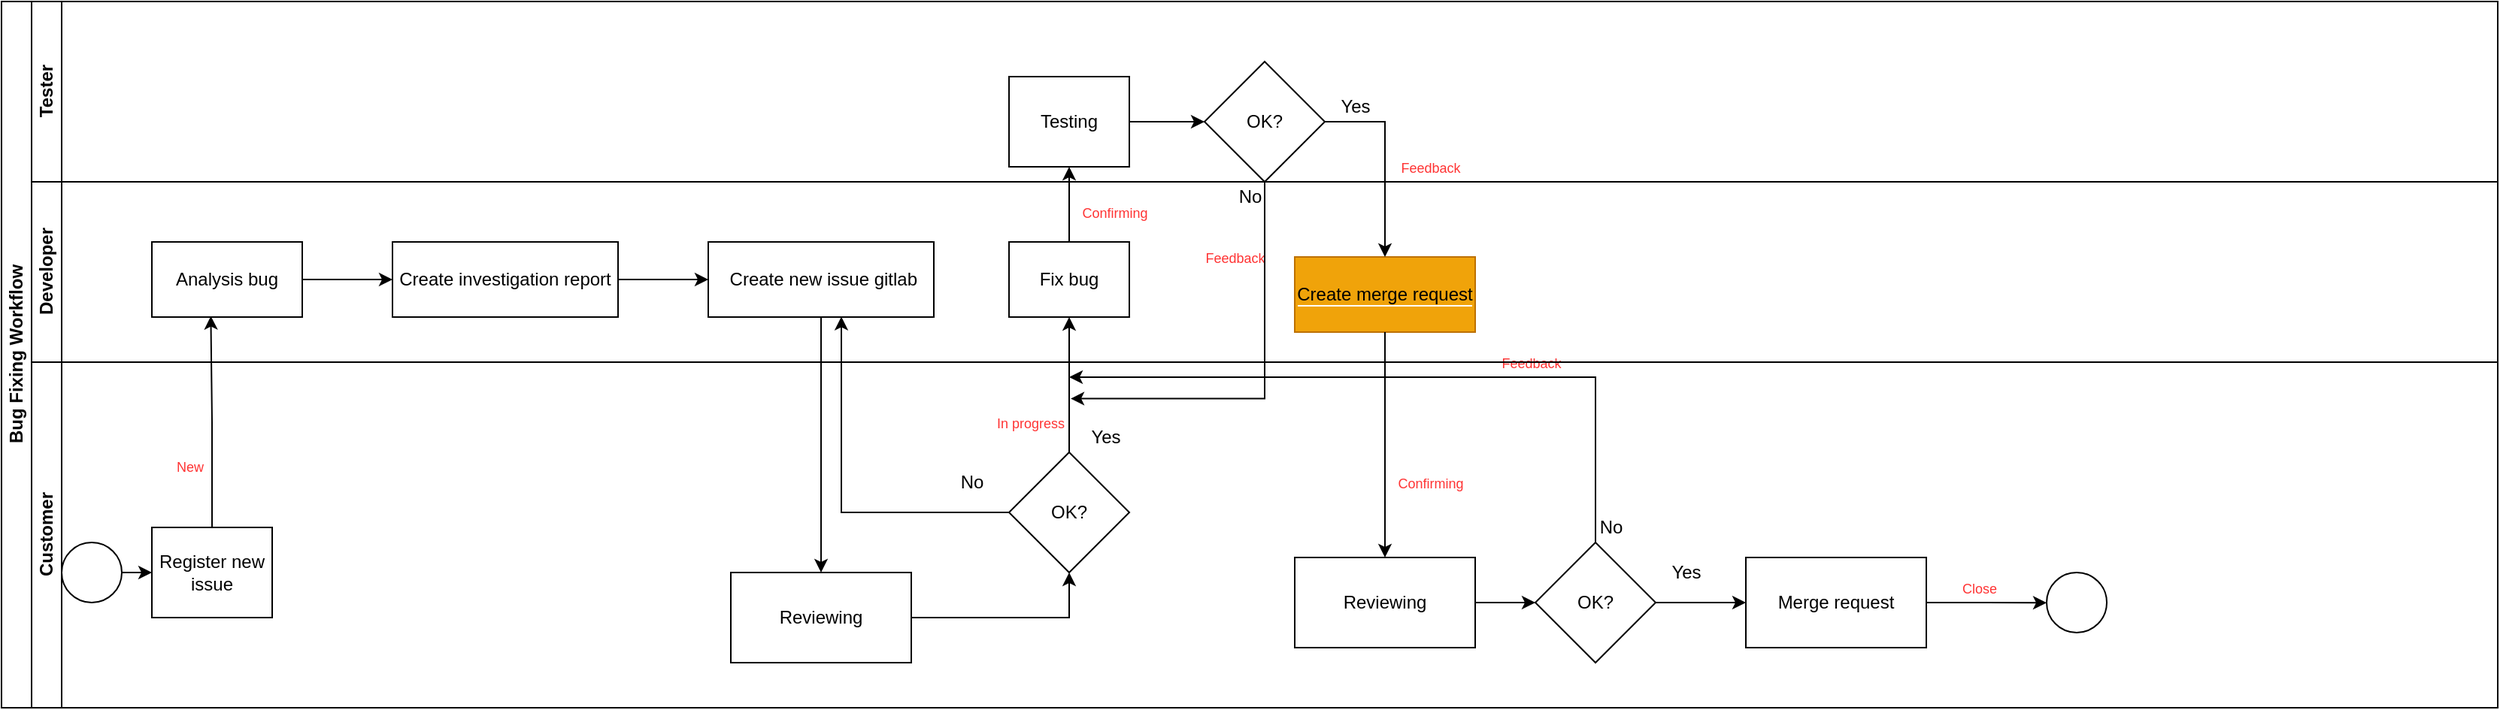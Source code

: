 <mxfile version="14.4.3" type="github">
  <diagram id="prtHgNgQTEPvFCAcTncT" name="Bug fixing workflow">
    <mxGraphModel dx="1185" dy="614" grid="1" gridSize="10" guides="1" tooltips="1" connect="1" arrows="1" fold="1" page="1" pageScale="1" pageWidth="827" pageHeight="1169" math="0" shadow="0">
      <root>
        <mxCell id="0" />
        <mxCell id="1" parent="0" />
        <mxCell id="dNxyNK7c78bLwvsdeMH5-19" value="Bug Fixing Workflow" style="swimlane;html=1;childLayout=stackLayout;resizeParent=1;resizeParentMax=0;horizontal=0;startSize=20;horizontalStack=0;" parent="1" vertex="1">
          <mxGeometry x="110" y="110" width="1660" height="470" as="geometry" />
        </mxCell>
        <mxCell id="dNxyNK7c78bLwvsdeMH5-20" value="Tester" style="swimlane;html=1;startSize=20;horizontal=0;" parent="dNxyNK7c78bLwvsdeMH5-19" vertex="1">
          <mxGeometry x="20" width="1640" height="120" as="geometry" />
        </mxCell>
        <mxCell id="_TshI3vmn3wsHt40VHCj-14" style="edgeStyle=orthogonalEdgeStyle;rounded=0;orthogonalLoop=1;jettySize=auto;html=1;exitX=1;exitY=0.5;exitDx=0;exitDy=0;entryX=0;entryY=0.5;entryDx=0;entryDy=0;" edge="1" parent="dNxyNK7c78bLwvsdeMH5-20" source="_TshI3vmn3wsHt40VHCj-9" target="_TshI3vmn3wsHt40VHCj-13">
          <mxGeometry relative="1" as="geometry" />
        </mxCell>
        <mxCell id="_TshI3vmn3wsHt40VHCj-9" value="Testing" style="rounded=0;whiteSpace=wrap;html=1;fontFamily=Helvetica;fontSize=12;fontColor=#000000;align=center;" vertex="1" parent="dNxyNK7c78bLwvsdeMH5-20">
          <mxGeometry x="650" y="50" width="80" height="60" as="geometry" />
        </mxCell>
        <mxCell id="_TshI3vmn3wsHt40VHCj-13" value="OK?" style="rhombus;whiteSpace=wrap;html=1;" vertex="1" parent="dNxyNK7c78bLwvsdeMH5-20">
          <mxGeometry x="780" y="40" width="80" height="80" as="geometry" />
        </mxCell>
        <mxCell id="_TshI3vmn3wsHt40VHCj-32" value="&lt;font style=&quot;font-size: 9px&quot; color=&quot;#ff3333&quot;&gt;Feedback&lt;/font&gt;" style="text;html=1;align=center;verticalAlign=middle;resizable=0;points=[];autosize=1;" vertex="1" parent="dNxyNK7c78bLwvsdeMH5-20">
          <mxGeometry x="900" y="100" width="60" height="20" as="geometry" />
        </mxCell>
        <mxCell id="_TshI3vmn3wsHt40VHCj-38" style="edgeStyle=orthogonalEdgeStyle;rounded=0;orthogonalLoop=1;jettySize=auto;html=1;exitX=0.5;exitY=0;exitDx=0;exitDy=0;entryX=0.392;entryY=0.987;entryDx=0;entryDy=0;entryPerimeter=0;" edge="1" parent="dNxyNK7c78bLwvsdeMH5-19" source="dNxyNK7c78bLwvsdeMH5-24" target="_TshI3vmn3wsHt40VHCj-39">
          <mxGeometry relative="1" as="geometry">
            <mxPoint x="90" y="200" as="targetPoint" />
          </mxGeometry>
        </mxCell>
        <mxCell id="dNxyNK7c78bLwvsdeMH5-21" value="Developer" style="swimlane;html=1;startSize=20;horizontal=0;labelBackgroundColor=#ffffff;" parent="dNxyNK7c78bLwvsdeMH5-19" vertex="1">
          <mxGeometry x="20" y="120" width="1640" height="120" as="geometry" />
        </mxCell>
        <mxCell id="dNxyNK7c78bLwvsdeMH5-26" value="&amp;nbsp;Create new issue gitlab" style="rounded=0;whiteSpace=wrap;html=1;fontFamily=Helvetica;fontSize=12;fontColor=#000000;align=center;" parent="dNxyNK7c78bLwvsdeMH5-21" vertex="1">
          <mxGeometry x="450" y="40" width="150" height="50" as="geometry" />
        </mxCell>
        <mxCell id="_TshI3vmn3wsHt40VHCj-7" value="Fix bug" style="rounded=0;whiteSpace=wrap;html=1;fontFamily=Helvetica;fontSize=12;fontColor=#000000;align=center;" vertex="1" parent="dNxyNK7c78bLwvsdeMH5-21">
          <mxGeometry x="650" y="40" width="80" height="50" as="geometry" />
        </mxCell>
        <mxCell id="_TshI3vmn3wsHt40VHCj-34" value="&lt;font style=&quot;font-size: 9px&quot; color=&quot;#ff3333&quot;&gt;Feedback&lt;/font&gt;" style="text;html=1;align=center;verticalAlign=middle;resizable=0;points=[];autosize=1;" vertex="1" parent="dNxyNK7c78bLwvsdeMH5-21">
          <mxGeometry x="967" y="110" width="60" height="20" as="geometry" />
        </mxCell>
        <mxCell id="_TshI3vmn3wsHt40VHCj-57" style="edgeStyle=orthogonalEdgeStyle;rounded=0;orthogonalLoop=1;jettySize=auto;html=1;exitX=1;exitY=0.5;exitDx=0;exitDy=0;entryX=0;entryY=0.5;entryDx=0;entryDy=0;fontColor=#000000;" edge="1" parent="dNxyNK7c78bLwvsdeMH5-21" source="_TshI3vmn3wsHt40VHCj-39" target="_TshI3vmn3wsHt40VHCj-56">
          <mxGeometry relative="1" as="geometry" />
        </mxCell>
        <mxCell id="_TshI3vmn3wsHt40VHCj-39" value="Analysis bug" style="rounded=0;whiteSpace=wrap;html=1;fontFamily=Helvetica;fontSize=12;fontColor=#000000;align=center;" vertex="1" parent="dNxyNK7c78bLwvsdeMH5-21">
          <mxGeometry x="80" y="40" width="100" height="50" as="geometry" />
        </mxCell>
        <mxCell id="_TshI3vmn3wsHt40VHCj-43" value="&lt;font color=&quot;#000000&quot; style=&quot;background-color: rgb(240 , 163 , 10)&quot;&gt;Create merge request&lt;/font&gt;" style="rounded=0;whiteSpace=wrap;html=1;labelBackgroundColor=#ffffff;fontColor=#FF8000;fillColor=#F0A30A;strokeColor=#BD7000;" vertex="1" parent="dNxyNK7c78bLwvsdeMH5-21">
          <mxGeometry x="840" y="50" width="120" height="50" as="geometry" />
        </mxCell>
        <mxCell id="_TshI3vmn3wsHt40VHCj-48" value="&lt;font style=&quot;font-size: 9px&quot; color=&quot;#ff3333&quot;&gt;Feedback&lt;/font&gt;" style="text;html=1;align=center;verticalAlign=middle;resizable=0;points=[];autosize=1;" vertex="1" parent="dNxyNK7c78bLwvsdeMH5-21">
          <mxGeometry x="770" y="40" width="60" height="20" as="geometry" />
        </mxCell>
        <mxCell id="_TshI3vmn3wsHt40VHCj-31" value="&lt;font style=&quot;font-size: 9px&quot; color=&quot;#ff3333&quot;&gt;Confirming&lt;/font&gt;" style="text;html=1;align=center;verticalAlign=middle;resizable=0;points=[];autosize=1;" vertex="1" parent="dNxyNK7c78bLwvsdeMH5-21">
          <mxGeometry x="690" y="10" width="60" height="20" as="geometry" />
        </mxCell>
        <mxCell id="_TshI3vmn3wsHt40VHCj-59" style="edgeStyle=orthogonalEdgeStyle;rounded=0;orthogonalLoop=1;jettySize=auto;html=1;exitX=1;exitY=0.5;exitDx=0;exitDy=0;fontColor=#000000;" edge="1" parent="dNxyNK7c78bLwvsdeMH5-21" source="_TshI3vmn3wsHt40VHCj-56" target="dNxyNK7c78bLwvsdeMH5-26">
          <mxGeometry relative="1" as="geometry" />
        </mxCell>
        <mxCell id="_TshI3vmn3wsHt40VHCj-56" value="Create investigation report" style="rounded=0;whiteSpace=wrap;html=1;fontFamily=Helvetica;fontSize=12;fontColor=#000000;align=center;" vertex="1" parent="dNxyNK7c78bLwvsdeMH5-21">
          <mxGeometry x="240" y="40" width="150" height="50" as="geometry" />
        </mxCell>
        <mxCell id="dNxyNK7c78bLwvsdeMH5-22" value="Customer" style="swimlane;html=1;startSize=20;horizontal=0;" parent="dNxyNK7c78bLwvsdeMH5-19" vertex="1">
          <mxGeometry x="20" y="240" width="1640" height="230" as="geometry" />
        </mxCell>
        <mxCell id="_TshI3vmn3wsHt40VHCj-62" style="edgeStyle=orthogonalEdgeStyle;rounded=0;orthogonalLoop=1;jettySize=auto;html=1;exitX=1;exitY=0.5;exitDx=0;exitDy=0;entryX=0.5;entryY=1;entryDx=0;entryDy=0;fontColor=#000000;" edge="1" parent="dNxyNK7c78bLwvsdeMH5-22" source="dNxyNK7c78bLwvsdeMH5-34" target="_TshI3vmn3wsHt40VHCj-2">
          <mxGeometry relative="1" as="geometry" />
        </mxCell>
        <mxCell id="dNxyNK7c78bLwvsdeMH5-34" value="Reviewing" style="rounded=0;whiteSpace=wrap;html=1;fontFamily=Helvetica;fontSize=12;fontColor=#000000;align=center;" parent="dNxyNK7c78bLwvsdeMH5-22" vertex="1">
          <mxGeometry x="465" y="140" width="120" height="60" as="geometry" />
        </mxCell>
        <mxCell id="_TshI3vmn3wsHt40VHCj-2" value="OK?" style="rhombus;whiteSpace=wrap;html=1;" vertex="1" parent="dNxyNK7c78bLwvsdeMH5-22">
          <mxGeometry x="650" y="60" width="80" height="80" as="geometry" />
        </mxCell>
        <mxCell id="_TshI3vmn3wsHt40VHCj-5" value="Yes" style="text;html=1;align=center;verticalAlign=middle;resizable=0;points=[];autosize=1;" vertex="1" parent="dNxyNK7c78bLwvsdeMH5-22">
          <mxGeometry x="694" y="40" width="40" height="20" as="geometry" />
        </mxCell>
        <mxCell id="_TshI3vmn3wsHt40VHCj-6" value="No" style="text;html=1;align=center;verticalAlign=middle;resizable=0;points=[];autosize=1;" vertex="1" parent="dNxyNK7c78bLwvsdeMH5-22">
          <mxGeometry x="610" y="70" width="30" height="20" as="geometry" />
        </mxCell>
        <mxCell id="_TshI3vmn3wsHt40VHCj-20" style="edgeStyle=orthogonalEdgeStyle;rounded=0;orthogonalLoop=1;jettySize=auto;html=1;exitX=1;exitY=0.5;exitDx=0;exitDy=0;entryX=0;entryY=0.5;entryDx=0;entryDy=0;" edge="1" parent="dNxyNK7c78bLwvsdeMH5-22" source="_TshI3vmn3wsHt40VHCj-18" target="_TshI3vmn3wsHt40VHCj-19">
          <mxGeometry relative="1" as="geometry" />
        </mxCell>
        <mxCell id="_TshI3vmn3wsHt40VHCj-18" value="Reviewing" style="rounded=0;whiteSpace=wrap;html=1;fontFamily=Helvetica;fontSize=12;fontColor=#000000;align=center;" vertex="1" parent="dNxyNK7c78bLwvsdeMH5-22">
          <mxGeometry x="840" y="130" width="120" height="60" as="geometry" />
        </mxCell>
        <mxCell id="_TshI3vmn3wsHt40VHCj-50" style="edgeStyle=orthogonalEdgeStyle;rounded=0;orthogonalLoop=1;jettySize=auto;html=1;exitX=1;exitY=0.5;exitDx=0;exitDy=0;entryX=0;entryY=0.5;entryDx=0;entryDy=0;" edge="1" parent="dNxyNK7c78bLwvsdeMH5-22" source="_TshI3vmn3wsHt40VHCj-19" target="_TshI3vmn3wsHt40VHCj-49">
          <mxGeometry relative="1" as="geometry" />
        </mxCell>
        <mxCell id="_TshI3vmn3wsHt40VHCj-19" value="OK?" style="rhombus;whiteSpace=wrap;html=1;" vertex="1" parent="dNxyNK7c78bLwvsdeMH5-22">
          <mxGeometry x="1000" y="120" width="80" height="80" as="geometry" />
        </mxCell>
        <mxCell id="_TshI3vmn3wsHt40VHCj-21" value="Yes" style="text;html=1;align=center;verticalAlign=middle;resizable=0;points=[];autosize=1;" vertex="1" parent="dNxyNK7c78bLwvsdeMH5-22">
          <mxGeometry x="1080" y="130" width="40" height="20" as="geometry" />
        </mxCell>
        <mxCell id="_TshI3vmn3wsHt40VHCj-30" value="&lt;font style=&quot;font-size: 9px&quot; color=&quot;#ff3333&quot;&gt;In progress&lt;/font&gt;" style="text;html=1;align=center;verticalAlign=middle;resizable=0;points=[];autosize=1;" vertex="1" parent="dNxyNK7c78bLwvsdeMH5-22">
          <mxGeometry x="634" y="30" width="60" height="20" as="geometry" />
        </mxCell>
        <mxCell id="_TshI3vmn3wsHt40VHCj-33" value="&lt;font style=&quot;font-size: 9px&quot; color=&quot;#ff3333&quot;&gt;Close&lt;/font&gt;" style="text;html=1;align=center;verticalAlign=middle;resizable=0;points=[];autosize=1;" vertex="1" parent="dNxyNK7c78bLwvsdeMH5-22">
          <mxGeometry x="1275" y="140" width="40" height="20" as="geometry" />
        </mxCell>
        <mxCell id="dNxyNK7c78bLwvsdeMH5-24" value="Register new issue" style="rounded=0;whiteSpace=wrap;html=1;fontFamily=Helvetica;fontSize=12;fontColor=#000000;align=center;" parent="dNxyNK7c78bLwvsdeMH5-22" vertex="1">
          <mxGeometry x="80" y="110" width="80" height="60" as="geometry" />
        </mxCell>
        <mxCell id="dNxyNK7c78bLwvsdeMH5-23" value="" style="ellipse;whiteSpace=wrap;html=1;" parent="dNxyNK7c78bLwvsdeMH5-22" vertex="1">
          <mxGeometry x="20" y="120" width="40" height="40" as="geometry" />
        </mxCell>
        <mxCell id="dNxyNK7c78bLwvsdeMH5-25" value="" style="edgeStyle=orthogonalEdgeStyle;rounded=0;orthogonalLoop=1;jettySize=auto;html=1;" parent="dNxyNK7c78bLwvsdeMH5-22" source="dNxyNK7c78bLwvsdeMH5-23" target="dNxyNK7c78bLwvsdeMH5-24" edge="1">
          <mxGeometry relative="1" as="geometry" />
        </mxCell>
        <mxCell id="_TshI3vmn3wsHt40VHCj-29" value="&lt;font style=&quot;font-size: 9px&quot; color=&quot;#ff3333&quot;&gt;New&lt;/font&gt;" style="text;html=1;align=center;verticalAlign=middle;resizable=0;points=[];autosize=1;" vertex="1" parent="dNxyNK7c78bLwvsdeMH5-22">
          <mxGeometry x="90" y="59" width="30" height="20" as="geometry" />
        </mxCell>
        <mxCell id="_TshI3vmn3wsHt40VHCj-47" value="&lt;font style=&quot;font-size: 9px&quot; color=&quot;#ff3333&quot;&gt;Confirming&lt;/font&gt;" style="text;html=1;align=center;verticalAlign=middle;resizable=0;points=[];autosize=1;" vertex="1" parent="dNxyNK7c78bLwvsdeMH5-22">
          <mxGeometry x="900" y="70" width="60" height="20" as="geometry" />
        </mxCell>
        <mxCell id="_TshI3vmn3wsHt40VHCj-49" value="Merge request" style="rounded=0;whiteSpace=wrap;html=1;fontFamily=Helvetica;fontSize=12;fontColor=#000000;align=center;labelBackgroundColor=#ffffff;" vertex="1" parent="dNxyNK7c78bLwvsdeMH5-22">
          <mxGeometry x="1140" y="130" width="120" height="60" as="geometry" />
        </mxCell>
        <mxCell id="_TshI3vmn3wsHt40VHCj-52" value="" style="ellipse;whiteSpace=wrap;html=1;" vertex="1" parent="dNxyNK7c78bLwvsdeMH5-22">
          <mxGeometry x="1340" y="140" width="40" height="40" as="geometry" />
        </mxCell>
        <mxCell id="_TshI3vmn3wsHt40VHCj-8" style="edgeStyle=orthogonalEdgeStyle;rounded=0;orthogonalLoop=1;jettySize=auto;html=1;exitX=0.5;exitY=0;exitDx=0;exitDy=0;entryX=0.5;entryY=1;entryDx=0;entryDy=0;" edge="1" parent="dNxyNK7c78bLwvsdeMH5-19" source="_TshI3vmn3wsHt40VHCj-2" target="_TshI3vmn3wsHt40VHCj-7">
          <mxGeometry relative="1" as="geometry" />
        </mxCell>
        <mxCell id="_TshI3vmn3wsHt40VHCj-10" style="edgeStyle=orthogonalEdgeStyle;rounded=0;orthogonalLoop=1;jettySize=auto;html=1;exitX=0.5;exitY=0;exitDx=0;exitDy=0;entryX=0.5;entryY=1;entryDx=0;entryDy=0;" edge="1" parent="dNxyNK7c78bLwvsdeMH5-19" source="_TshI3vmn3wsHt40VHCj-7" target="_TshI3vmn3wsHt40VHCj-9">
          <mxGeometry relative="1" as="geometry" />
        </mxCell>
        <mxCell id="_TshI3vmn3wsHt40VHCj-15" style="edgeStyle=orthogonalEdgeStyle;rounded=0;orthogonalLoop=1;jettySize=auto;html=1;exitX=0.5;exitY=1;exitDx=0;exitDy=0;entryX=0.02;entryY=0.714;entryDx=0;entryDy=0;entryPerimeter=0;" edge="1" parent="dNxyNK7c78bLwvsdeMH5-19" source="_TshI3vmn3wsHt40VHCj-13">
          <mxGeometry relative="1" as="geometry">
            <mxPoint x="711" y="264.28" as="targetPoint" />
            <Array as="points">
              <mxPoint x="840" y="264" />
            </Array>
          </mxGeometry>
        </mxCell>
        <mxCell id="_TshI3vmn3wsHt40VHCj-44" style="edgeStyle=orthogonalEdgeStyle;rounded=0;orthogonalLoop=1;jettySize=auto;html=1;exitX=1;exitY=0.5;exitDx=0;exitDy=0;entryX=0.5;entryY=0;entryDx=0;entryDy=0;" edge="1" parent="dNxyNK7c78bLwvsdeMH5-19" source="_TshI3vmn3wsHt40VHCj-13" target="_TshI3vmn3wsHt40VHCj-43">
          <mxGeometry relative="1" as="geometry" />
        </mxCell>
        <mxCell id="_TshI3vmn3wsHt40VHCj-45" style="edgeStyle=orthogonalEdgeStyle;rounded=0;orthogonalLoop=1;jettySize=auto;html=1;exitX=0.5;exitY=1;exitDx=0;exitDy=0;" edge="1" parent="dNxyNK7c78bLwvsdeMH5-19" source="_TshI3vmn3wsHt40VHCj-43" target="_TshI3vmn3wsHt40VHCj-18">
          <mxGeometry relative="1" as="geometry" />
        </mxCell>
        <mxCell id="_TshI3vmn3wsHt40VHCj-4" style="edgeStyle=orthogonalEdgeStyle;rounded=0;orthogonalLoop=1;jettySize=auto;html=1;exitX=0;exitY=0.5;exitDx=0;exitDy=0;entryX=0.59;entryY=0.995;entryDx=0;entryDy=0;entryPerimeter=0;" edge="1" parent="dNxyNK7c78bLwvsdeMH5-19" source="_TshI3vmn3wsHt40VHCj-2" target="dNxyNK7c78bLwvsdeMH5-26">
          <mxGeometry relative="1" as="geometry" />
        </mxCell>
        <mxCell id="_TshI3vmn3wsHt40VHCj-60" style="edgeStyle=orthogonalEdgeStyle;rounded=0;orthogonalLoop=1;jettySize=auto;html=1;exitX=0.5;exitY=1;exitDx=0;exitDy=0;fontColor=#000000;" edge="1" parent="dNxyNK7c78bLwvsdeMH5-19" source="dNxyNK7c78bLwvsdeMH5-26" target="dNxyNK7c78bLwvsdeMH5-34">
          <mxGeometry relative="1" as="geometry" />
        </mxCell>
        <mxCell id="_TshI3vmn3wsHt40VHCj-16" value="No" style="text;html=1;align=center;verticalAlign=middle;resizable=0;points=[];autosize=1;" vertex="1" parent="1">
          <mxGeometry x="925" y="230" width="30" height="20" as="geometry" />
        </mxCell>
        <mxCell id="_TshI3vmn3wsHt40VHCj-22" style="edgeStyle=orthogonalEdgeStyle;rounded=0;orthogonalLoop=1;jettySize=auto;html=1;exitX=0.5;exitY=0;exitDx=0;exitDy=0;" edge="1" parent="1" source="_TshI3vmn3wsHt40VHCj-19">
          <mxGeometry relative="1" as="geometry">
            <mxPoint x="820" y="360" as="targetPoint" />
            <Array as="points">
              <mxPoint x="1170" y="360" />
            </Array>
          </mxGeometry>
        </mxCell>
        <mxCell id="_TshI3vmn3wsHt40VHCj-28" value="No" style="text;html=1;align=center;verticalAlign=middle;resizable=0;points=[];autosize=1;" vertex="1" parent="1">
          <mxGeometry x="1165" y="450" width="30" height="20" as="geometry" />
        </mxCell>
        <mxCell id="_TshI3vmn3wsHt40VHCj-46" value="Yes" style="text;html=1;align=center;verticalAlign=middle;resizable=0;points=[];autosize=1;" vertex="1" parent="1">
          <mxGeometry x="990" y="170" width="40" height="20" as="geometry" />
        </mxCell>
        <mxCell id="_TshI3vmn3wsHt40VHCj-51" style="edgeStyle=orthogonalEdgeStyle;rounded=0;orthogonalLoop=1;jettySize=auto;html=1;exitX=1;exitY=0.5;exitDx=0;exitDy=0;" edge="1" parent="1" source="_TshI3vmn3wsHt40VHCj-49">
          <mxGeometry relative="1" as="geometry">
            <mxPoint x="1470" y="510.167" as="targetPoint" />
          </mxGeometry>
        </mxCell>
      </root>
    </mxGraphModel>
  </diagram>
</mxfile>
